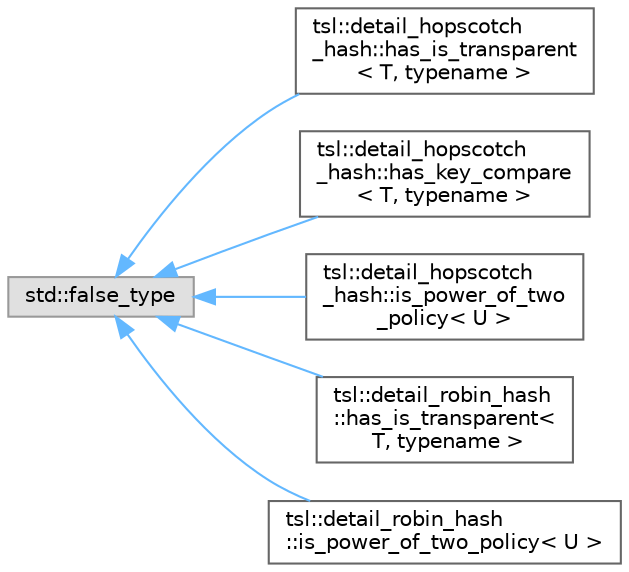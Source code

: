 digraph "Graphical Class Hierarchy"
{
 // INTERACTIVE_SVG=YES
 // LATEX_PDF_SIZE
  bgcolor="transparent";
  edge [fontname=Helvetica,fontsize=10,labelfontname=Helvetica,labelfontsize=10];
  node [fontname=Helvetica,fontsize=10,shape=box,height=0.2,width=0.4];
  rankdir="LR";
  Node0 [id="Node000000",label="std::false_type",height=0.2,width=0.4,color="grey60", fillcolor="#E0E0E0", style="filled",tooltip=" "];
  Node0 -> Node1 [id="edge333_Node000000_Node000001",dir="back",color="steelblue1",style="solid",tooltip=" "];
  Node1 [id="Node000001",label="tsl::detail_hopscotch\l_hash::has_is_transparent\l\< T, typename \>",height=0.2,width=0.4,color="grey40", fillcolor="white", style="filled",URL="$structtsl_1_1detail__hopscotch__hash_1_1has__is__transparent.html",tooltip=" "];
  Node0 -> Node2 [id="edge334_Node000000_Node000002",dir="back",color="steelblue1",style="solid",tooltip=" "];
  Node2 [id="Node000002",label="tsl::detail_hopscotch\l_hash::has_key_compare\l\< T, typename \>",height=0.2,width=0.4,color="grey40", fillcolor="white", style="filled",URL="$structtsl_1_1detail__hopscotch__hash_1_1has__key__compare.html",tooltip=" "];
  Node0 -> Node3 [id="edge335_Node000000_Node000003",dir="back",color="steelblue1",style="solid",tooltip=" "];
  Node3 [id="Node000003",label="tsl::detail_hopscotch\l_hash::is_power_of_two\l_policy\< U \>",height=0.2,width=0.4,color="grey40", fillcolor="white", style="filled",URL="$structtsl_1_1detail__hopscotch__hash_1_1is__power__of__two__policy.html",tooltip=" "];
  Node0 -> Node4 [id="edge336_Node000000_Node000004",dir="back",color="steelblue1",style="solid",tooltip=" "];
  Node4 [id="Node000004",label="tsl::detail_robin_hash\l::has_is_transparent\<\l T, typename \>",height=0.2,width=0.4,color="grey40", fillcolor="white", style="filled",URL="$structtsl_1_1detail__robin__hash_1_1has__is__transparent.html",tooltip=" "];
  Node0 -> Node5 [id="edge337_Node000000_Node000005",dir="back",color="steelblue1",style="solid",tooltip=" "];
  Node5 [id="Node000005",label="tsl::detail_robin_hash\l::is_power_of_two_policy\< U \>",height=0.2,width=0.4,color="grey40", fillcolor="white", style="filled",URL="$structtsl_1_1detail__robin__hash_1_1is__power__of__two__policy.html",tooltip=" "];
}
